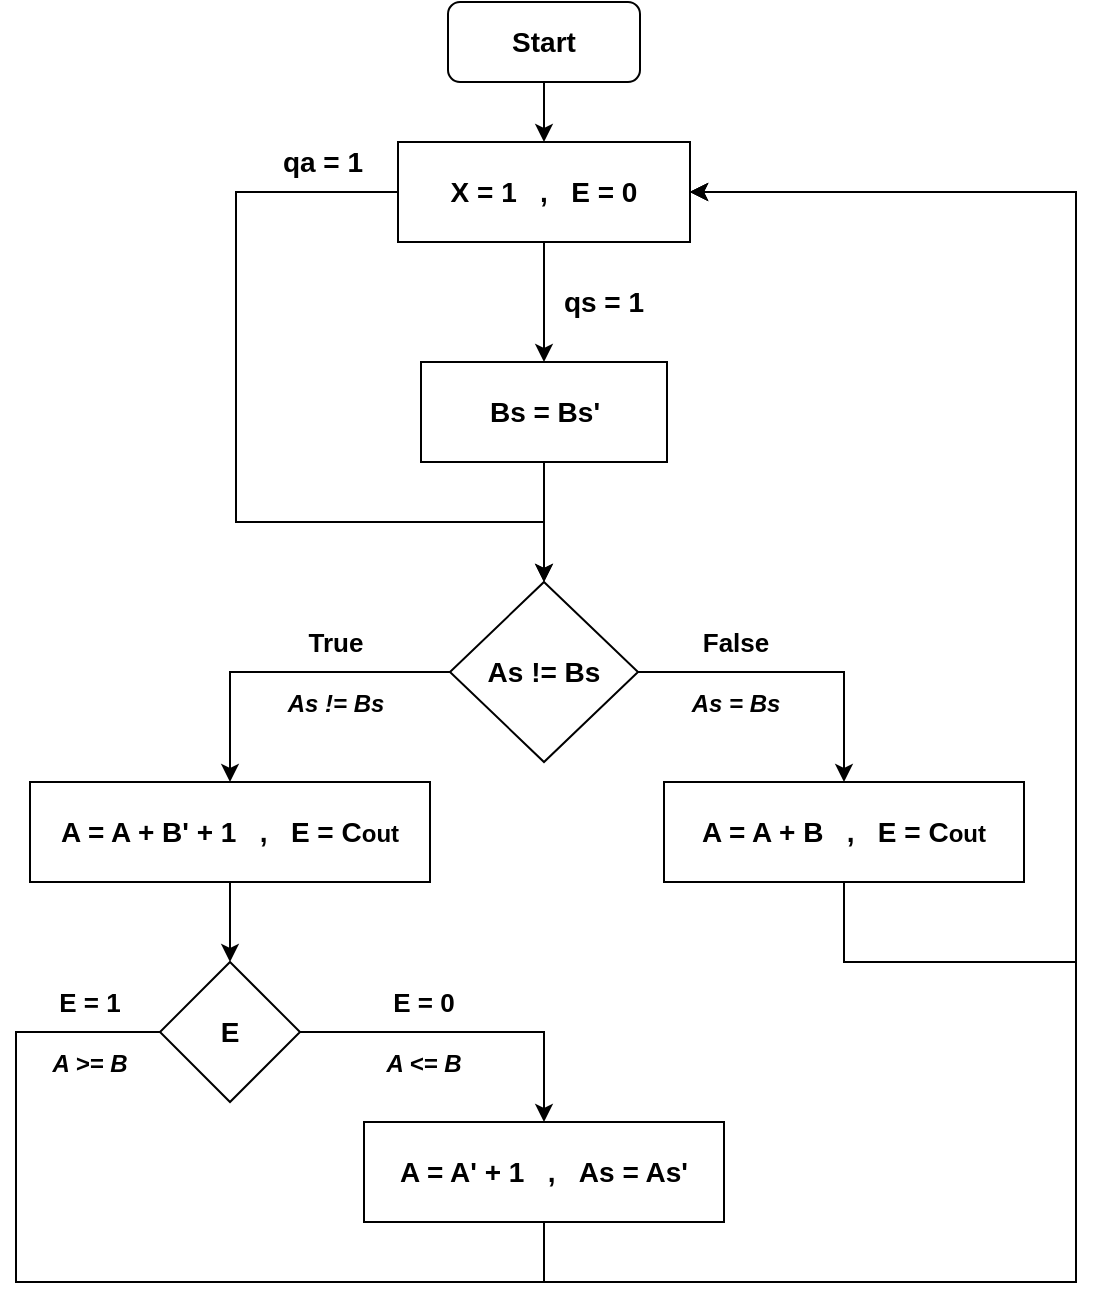 <mxfile version="16.6.2" type="device"><diagram id="C5RBs43oDa-KdzZeNtuy" name="Page-1"><mxGraphModel dx="998" dy="548" grid="1" gridSize="10" guides="1" tooltips="1" connect="1" arrows="1" fold="1" page="1" pageScale="1" pageWidth="827" pageHeight="1169" math="0" shadow="0"><root><mxCell id="WIyWlLk6GJQsqaUBKTNV-0"/><mxCell id="WIyWlLk6GJQsqaUBKTNV-1" parent="WIyWlLk6GJQsqaUBKTNV-0"/><mxCell id="X0ANYzc9tiLkQXkUluV9-12" style="edgeStyle=orthogonalEdgeStyle;rounded=0;orthogonalLoop=1;jettySize=auto;html=1;exitX=0.5;exitY=1;exitDx=0;exitDy=0;fontSize=14;" parent="WIyWlLk6GJQsqaUBKTNV-1" source="X0ANYzc9tiLkQXkUluV9-0" target="X0ANYzc9tiLkQXkUluV9-3" edge="1"><mxGeometry relative="1" as="geometry"><Array as="points"><mxPoint x="414" y="235"/><mxPoint x="414" y="235"/></Array></mxGeometry></mxCell><mxCell id="X0ANYzc9tiLkQXkUluV9-18" style="edgeStyle=orthogonalEdgeStyle;rounded=0;orthogonalLoop=1;jettySize=auto;html=1;exitX=0;exitY=0.5;exitDx=0;exitDy=0;entryX=0.5;entryY=0;entryDx=0;entryDy=0;fontSize=14;" parent="WIyWlLk6GJQsqaUBKTNV-1" source="X0ANYzc9tiLkQXkUluV9-0" target="X0ANYzc9tiLkQXkUluV9-2" edge="1"><mxGeometry relative="1" as="geometry"><Array as="points"><mxPoint x="260" y="175"/><mxPoint x="260" y="340"/><mxPoint x="414" y="340"/></Array></mxGeometry></mxCell><mxCell id="X0ANYzc9tiLkQXkUluV9-0" value="&lt;font style=&quot;font-size: 14px&quot;&gt;&lt;b&gt;X = 1&amp;nbsp; &amp;nbsp;,&amp;nbsp; &amp;nbsp;E = 0&lt;br&gt;&lt;/b&gt;&lt;/font&gt;" style="rounded=0;whiteSpace=wrap;html=1;" parent="WIyWlLk6GJQsqaUBKTNV-1" vertex="1"><mxGeometry x="341" y="150" width="146" height="50" as="geometry"/></mxCell><mxCell id="X0ANYzc9tiLkQXkUluV9-11" style="edgeStyle=orthogonalEdgeStyle;rounded=0;orthogonalLoop=1;jettySize=auto;html=1;exitX=0.5;exitY=1;exitDx=0;exitDy=0;entryX=0.5;entryY=0;entryDx=0;entryDy=0;fontSize=14;" parent="WIyWlLk6GJQsqaUBKTNV-1" source="X0ANYzc9tiLkQXkUluV9-1" target="X0ANYzc9tiLkQXkUluV9-0" edge="1"><mxGeometry relative="1" as="geometry"/></mxCell><mxCell id="X0ANYzc9tiLkQXkUluV9-1" value="&lt;b&gt;&lt;font style=&quot;font-size: 14px&quot;&gt;Start&lt;/font&gt;&lt;/b&gt;" style="rounded=1;whiteSpace=wrap;html=1;" parent="WIyWlLk6GJQsqaUBKTNV-1" vertex="1"><mxGeometry x="366" y="80" width="96" height="40" as="geometry"/></mxCell><mxCell id="X0ANYzc9tiLkQXkUluV9-27" style="edgeStyle=orthogonalEdgeStyle;rounded=0;orthogonalLoop=1;jettySize=auto;html=1;exitX=0;exitY=0.5;exitDx=0;exitDy=0;entryX=0.5;entryY=0;entryDx=0;entryDy=0;fontSize=13;" parent="WIyWlLk6GJQsqaUBKTNV-1" source="X0ANYzc9tiLkQXkUluV9-2" target="X0ANYzc9tiLkQXkUluV9-7" edge="1"><mxGeometry relative="1" as="geometry"/></mxCell><mxCell id="X0ANYzc9tiLkQXkUluV9-28" style="edgeStyle=orthogonalEdgeStyle;rounded=0;orthogonalLoop=1;jettySize=auto;html=1;exitX=1;exitY=0.5;exitDx=0;exitDy=0;entryX=0.5;entryY=0;entryDx=0;entryDy=0;fontSize=13;" parent="WIyWlLk6GJQsqaUBKTNV-1" source="X0ANYzc9tiLkQXkUluV9-2" target="X0ANYzc9tiLkQXkUluV9-8" edge="1"><mxGeometry relative="1" as="geometry"/></mxCell><mxCell id="X0ANYzc9tiLkQXkUluV9-2" value="&lt;font&gt;&lt;b&gt;&lt;font style=&quot;font-size: 14px&quot;&gt;As != Bs&lt;/font&gt;&lt;br&gt;&lt;/b&gt;&lt;/font&gt;" style="rhombus;whiteSpace=wrap;html=1;fontSize=14;" parent="WIyWlLk6GJQsqaUBKTNV-1" vertex="1"><mxGeometry x="367" y="370" width="94" height="90" as="geometry"/></mxCell><mxCell id="X0ANYzc9tiLkQXkUluV9-13" style="edgeStyle=orthogonalEdgeStyle;rounded=0;orthogonalLoop=1;jettySize=auto;html=1;exitX=0.5;exitY=1;exitDx=0;exitDy=0;entryX=0.5;entryY=0;entryDx=0;entryDy=0;fontSize=14;" parent="WIyWlLk6GJQsqaUBKTNV-1" source="X0ANYzc9tiLkQXkUluV9-3" target="X0ANYzc9tiLkQXkUluV9-2" edge="1"><mxGeometry relative="1" as="geometry"><Array as="points"><mxPoint x="414" y="330"/><mxPoint x="414" y="330"/></Array></mxGeometry></mxCell><mxCell id="X0ANYzc9tiLkQXkUluV9-3" value="&lt;b&gt;Bs = Bs'&lt;/b&gt;" style="rounded=0;whiteSpace=wrap;html=1;fontSize=14;" parent="WIyWlLk6GJQsqaUBKTNV-1" vertex="1"><mxGeometry x="352.5" y="260" width="123" height="50" as="geometry"/></mxCell><mxCell id="X0ANYzc9tiLkQXkUluV9-26" style="edgeStyle=orthogonalEdgeStyle;rounded=0;orthogonalLoop=1;jettySize=auto;html=1;exitX=0.5;exitY=1;exitDx=0;exitDy=0;entryX=0.5;entryY=0;entryDx=0;entryDy=0;fontSize=13;" parent="WIyWlLk6GJQsqaUBKTNV-1" source="X0ANYzc9tiLkQXkUluV9-7" target="X0ANYzc9tiLkQXkUluV9-9" edge="1"><mxGeometry relative="1" as="geometry"/></mxCell><mxCell id="X0ANYzc9tiLkQXkUluV9-7" value="&lt;b&gt;A = A + B' + 1&amp;nbsp; &amp;nbsp;,&amp;nbsp; &amp;nbsp;E = C&lt;font style=&quot;font-size: 12px&quot;&gt;out&lt;/font&gt;&lt;br&gt;&lt;/b&gt;" style="rounded=0;whiteSpace=wrap;html=1;fontSize=14;" parent="WIyWlLk6GJQsqaUBKTNV-1" vertex="1"><mxGeometry x="157" y="470" width="200" height="50" as="geometry"/></mxCell><mxCell id="HfPHJ5JbLUCboUfPLDu_-5" style="edgeStyle=orthogonalEdgeStyle;rounded=0;orthogonalLoop=1;jettySize=auto;html=1;exitX=0.5;exitY=1;exitDx=0;exitDy=0;entryX=1;entryY=0.5;entryDx=0;entryDy=0;" parent="WIyWlLk6GJQsqaUBKTNV-1" source="X0ANYzc9tiLkQXkUluV9-8" target="X0ANYzc9tiLkQXkUluV9-0" edge="1"><mxGeometry relative="1" as="geometry"><Array as="points"><mxPoint x="564" y="560"/><mxPoint x="680" y="560"/><mxPoint x="680" y="175"/></Array></mxGeometry></mxCell><mxCell id="X0ANYzc9tiLkQXkUluV9-8" value="&lt;font&gt;&lt;b&gt;&lt;span style=&quot;font-size: 14px&quot;&gt;A = A + B&amp;nbsp; &amp;nbsp;,&amp;nbsp; &amp;nbsp;E = C&lt;/span&gt;&lt;font style=&quot;font-size: 12px&quot;&gt;out&lt;/font&gt;&lt;/b&gt;&lt;/font&gt;" style="rounded=0;whiteSpace=wrap;html=1;fontSize=12;" parent="WIyWlLk6GJQsqaUBKTNV-1" vertex="1"><mxGeometry x="474" y="470" width="180" height="50" as="geometry"/></mxCell><mxCell id="X0ANYzc9tiLkQXkUluV9-29" style="edgeStyle=orthogonalEdgeStyle;rounded=0;orthogonalLoop=1;jettySize=auto;html=1;exitX=1;exitY=0.5;exitDx=0;exitDy=0;entryX=0.5;entryY=0;entryDx=0;entryDy=0;fontSize=13;" parent="WIyWlLk6GJQsqaUBKTNV-1" source="X0ANYzc9tiLkQXkUluV9-9" target="X0ANYzc9tiLkQXkUluV9-21" edge="1"><mxGeometry relative="1" as="geometry"/></mxCell><mxCell id="X0ANYzc9tiLkQXkUluV9-9" value="&lt;b&gt;&lt;font style=&quot;font-size: 14px&quot;&gt;E&lt;/font&gt;&lt;/b&gt;" style="rhombus;whiteSpace=wrap;html=1;fontSize=12;" parent="WIyWlLk6GJQsqaUBKTNV-1" vertex="1"><mxGeometry x="222" y="560" width="70" height="70" as="geometry"/></mxCell><mxCell id="HfPHJ5JbLUCboUfPLDu_-1" style="edgeStyle=orthogonalEdgeStyle;rounded=0;orthogonalLoop=1;jettySize=auto;html=1;exitX=0;exitY=0.5;exitDx=0;exitDy=0;entryX=1;entryY=0.5;entryDx=0;entryDy=0;" parent="WIyWlLk6GJQsqaUBKTNV-1" source="X0ANYzc9tiLkQXkUluV9-9" target="X0ANYzc9tiLkQXkUluV9-0" edge="1"><mxGeometry relative="1" as="geometry"><Array as="points"><mxPoint x="150" y="595"/><mxPoint x="150" y="720"/><mxPoint x="680" y="720"/><mxPoint x="680" y="175"/></Array><mxPoint x="149.5" y="685" as="sourcePoint"/></mxGeometry></mxCell><mxCell id="X0ANYzc9tiLkQXkUluV9-19" value="&lt;b&gt;qa = 1&lt;/b&gt;" style="text;html=1;strokeColor=none;fillColor=none;align=center;verticalAlign=middle;whiteSpace=wrap;rounded=0;fontSize=14;" parent="WIyWlLk6GJQsqaUBKTNV-1" vertex="1"><mxGeometry x="270" y="140" width="67" height="40" as="geometry"/></mxCell><mxCell id="X0ANYzc9tiLkQXkUluV9-20" value="&lt;b&gt;qs = 1&lt;/b&gt;" style="text;html=1;strokeColor=none;fillColor=none;align=center;verticalAlign=middle;whiteSpace=wrap;rounded=0;fontSize=14;" parent="WIyWlLk6GJQsqaUBKTNV-1" vertex="1"><mxGeometry x="414" y="210" width="60" height="40" as="geometry"/></mxCell><mxCell id="HfPHJ5JbLUCboUfPLDu_-4" style="edgeStyle=orthogonalEdgeStyle;rounded=0;orthogonalLoop=1;jettySize=auto;html=1;exitX=0.5;exitY=1;exitDx=0;exitDy=0;entryX=1;entryY=0.5;entryDx=0;entryDy=0;" parent="WIyWlLk6GJQsqaUBKTNV-1" source="X0ANYzc9tiLkQXkUluV9-21" target="X0ANYzc9tiLkQXkUluV9-0" edge="1"><mxGeometry relative="1" as="geometry"><Array as="points"><mxPoint x="414" y="720"/><mxPoint x="680" y="720"/><mxPoint x="680" y="175"/></Array></mxGeometry></mxCell><mxCell id="X0ANYzc9tiLkQXkUluV9-21" value="&lt;b&gt;A = A' + 1&amp;nbsp; &amp;nbsp;,&amp;nbsp; &amp;nbsp;As = As'&lt;/b&gt;" style="rounded=0;whiteSpace=wrap;html=1;fontSize=14;" parent="WIyWlLk6GJQsqaUBKTNV-1" vertex="1"><mxGeometry x="324" y="640" width="180" height="50" as="geometry"/></mxCell><mxCell id="X0ANYzc9tiLkQXkUluV9-30" value="&lt;b&gt;&lt;font style=&quot;font-size: 13px&quot;&gt;E = 1&lt;/font&gt;&lt;/b&gt;" style="text;html=1;strokeColor=none;fillColor=none;align=center;verticalAlign=middle;whiteSpace=wrap;rounded=0;fontSize=13;" parent="WIyWlLk6GJQsqaUBKTNV-1" vertex="1"><mxGeometry x="157" y="560" width="60" height="40" as="geometry"/></mxCell><mxCell id="X0ANYzc9tiLkQXkUluV9-31" value="&lt;b&gt;&lt;font style=&quot;font-size: 13px&quot;&gt;E = 0&lt;/font&gt;&lt;/b&gt;" style="text;html=1;strokeColor=none;fillColor=none;align=center;verticalAlign=middle;whiteSpace=wrap;rounded=0;fontSize=13;" parent="WIyWlLk6GJQsqaUBKTNV-1" vertex="1"><mxGeometry x="324" y="560" width="60" height="40" as="geometry"/></mxCell><mxCell id="X0ANYzc9tiLkQXkUluV9-32" value="&lt;font size=&quot;1&quot;&gt;&lt;b style=&quot;font-size: 13px&quot;&gt;True&lt;/b&gt;&lt;/font&gt;" style="text;html=1;strokeColor=none;fillColor=none;align=center;verticalAlign=middle;whiteSpace=wrap;rounded=0;fontSize=13;" parent="WIyWlLk6GJQsqaUBKTNV-1" vertex="1"><mxGeometry x="280" y="380" width="60" height="40" as="geometry"/></mxCell><mxCell id="X0ANYzc9tiLkQXkUluV9-33" value="&lt;font size=&quot;1&quot;&gt;&lt;b style=&quot;font-size: 13px&quot;&gt;False&lt;/b&gt;&lt;/font&gt;" style="text;html=1;strokeColor=none;fillColor=none;align=center;verticalAlign=middle;whiteSpace=wrap;rounded=0;fontSize=13;" parent="WIyWlLk6GJQsqaUBKTNV-1" vertex="1"><mxGeometry x="480" y="380" width="60" height="40" as="geometry"/></mxCell><mxCell id="X0ANYzc9tiLkQXkUluV9-34" value="&lt;b&gt;&lt;i&gt;&lt;font style=&quot;font-size: 12px&quot;&gt;A &amp;gt;= B&lt;/font&gt;&lt;/i&gt;&lt;/b&gt;" style="text;html=1;strokeColor=none;fillColor=none;align=center;verticalAlign=middle;whiteSpace=wrap;rounded=0;fontSize=13;" parent="WIyWlLk6GJQsqaUBKTNV-1" vertex="1"><mxGeometry x="157" y="590" width="60" height="40" as="geometry"/></mxCell><mxCell id="X0ANYzc9tiLkQXkUluV9-35" value="&lt;b&gt;&lt;i&gt;&lt;font style=&quot;font-size: 12px&quot;&gt;A &amp;lt;= B&lt;/font&gt;&lt;/i&gt;&lt;/b&gt;" style="text;html=1;strokeColor=none;fillColor=none;align=center;verticalAlign=middle;whiteSpace=wrap;rounded=0;fontSize=13;" parent="WIyWlLk6GJQsqaUBKTNV-1" vertex="1"><mxGeometry x="324" y="590" width="60" height="40" as="geometry"/></mxCell><mxCell id="X0ANYzc9tiLkQXkUluV9-36" value="&lt;b&gt;&lt;i&gt;&lt;font style=&quot;font-size: 12px&quot;&gt;As = Bs&lt;/font&gt;&lt;/i&gt;&lt;/b&gt;" style="text;html=1;strokeColor=none;fillColor=none;align=center;verticalAlign=middle;whiteSpace=wrap;rounded=0;fontSize=13;" parent="WIyWlLk6GJQsqaUBKTNV-1" vertex="1"><mxGeometry x="480" y="410" width="60" height="40" as="geometry"/></mxCell><mxCell id="X0ANYzc9tiLkQXkUluV9-37" value="&lt;b&gt;&lt;i&gt;&lt;font style=&quot;font-size: 12px&quot;&gt;As != Bs&lt;/font&gt;&lt;/i&gt;&lt;/b&gt;" style="text;html=1;strokeColor=none;fillColor=none;align=center;verticalAlign=middle;whiteSpace=wrap;rounded=0;fontSize=13;" parent="WIyWlLk6GJQsqaUBKTNV-1" vertex="1"><mxGeometry x="280" y="410" width="60" height="40" as="geometry"/></mxCell></root></mxGraphModel></diagram></mxfile>